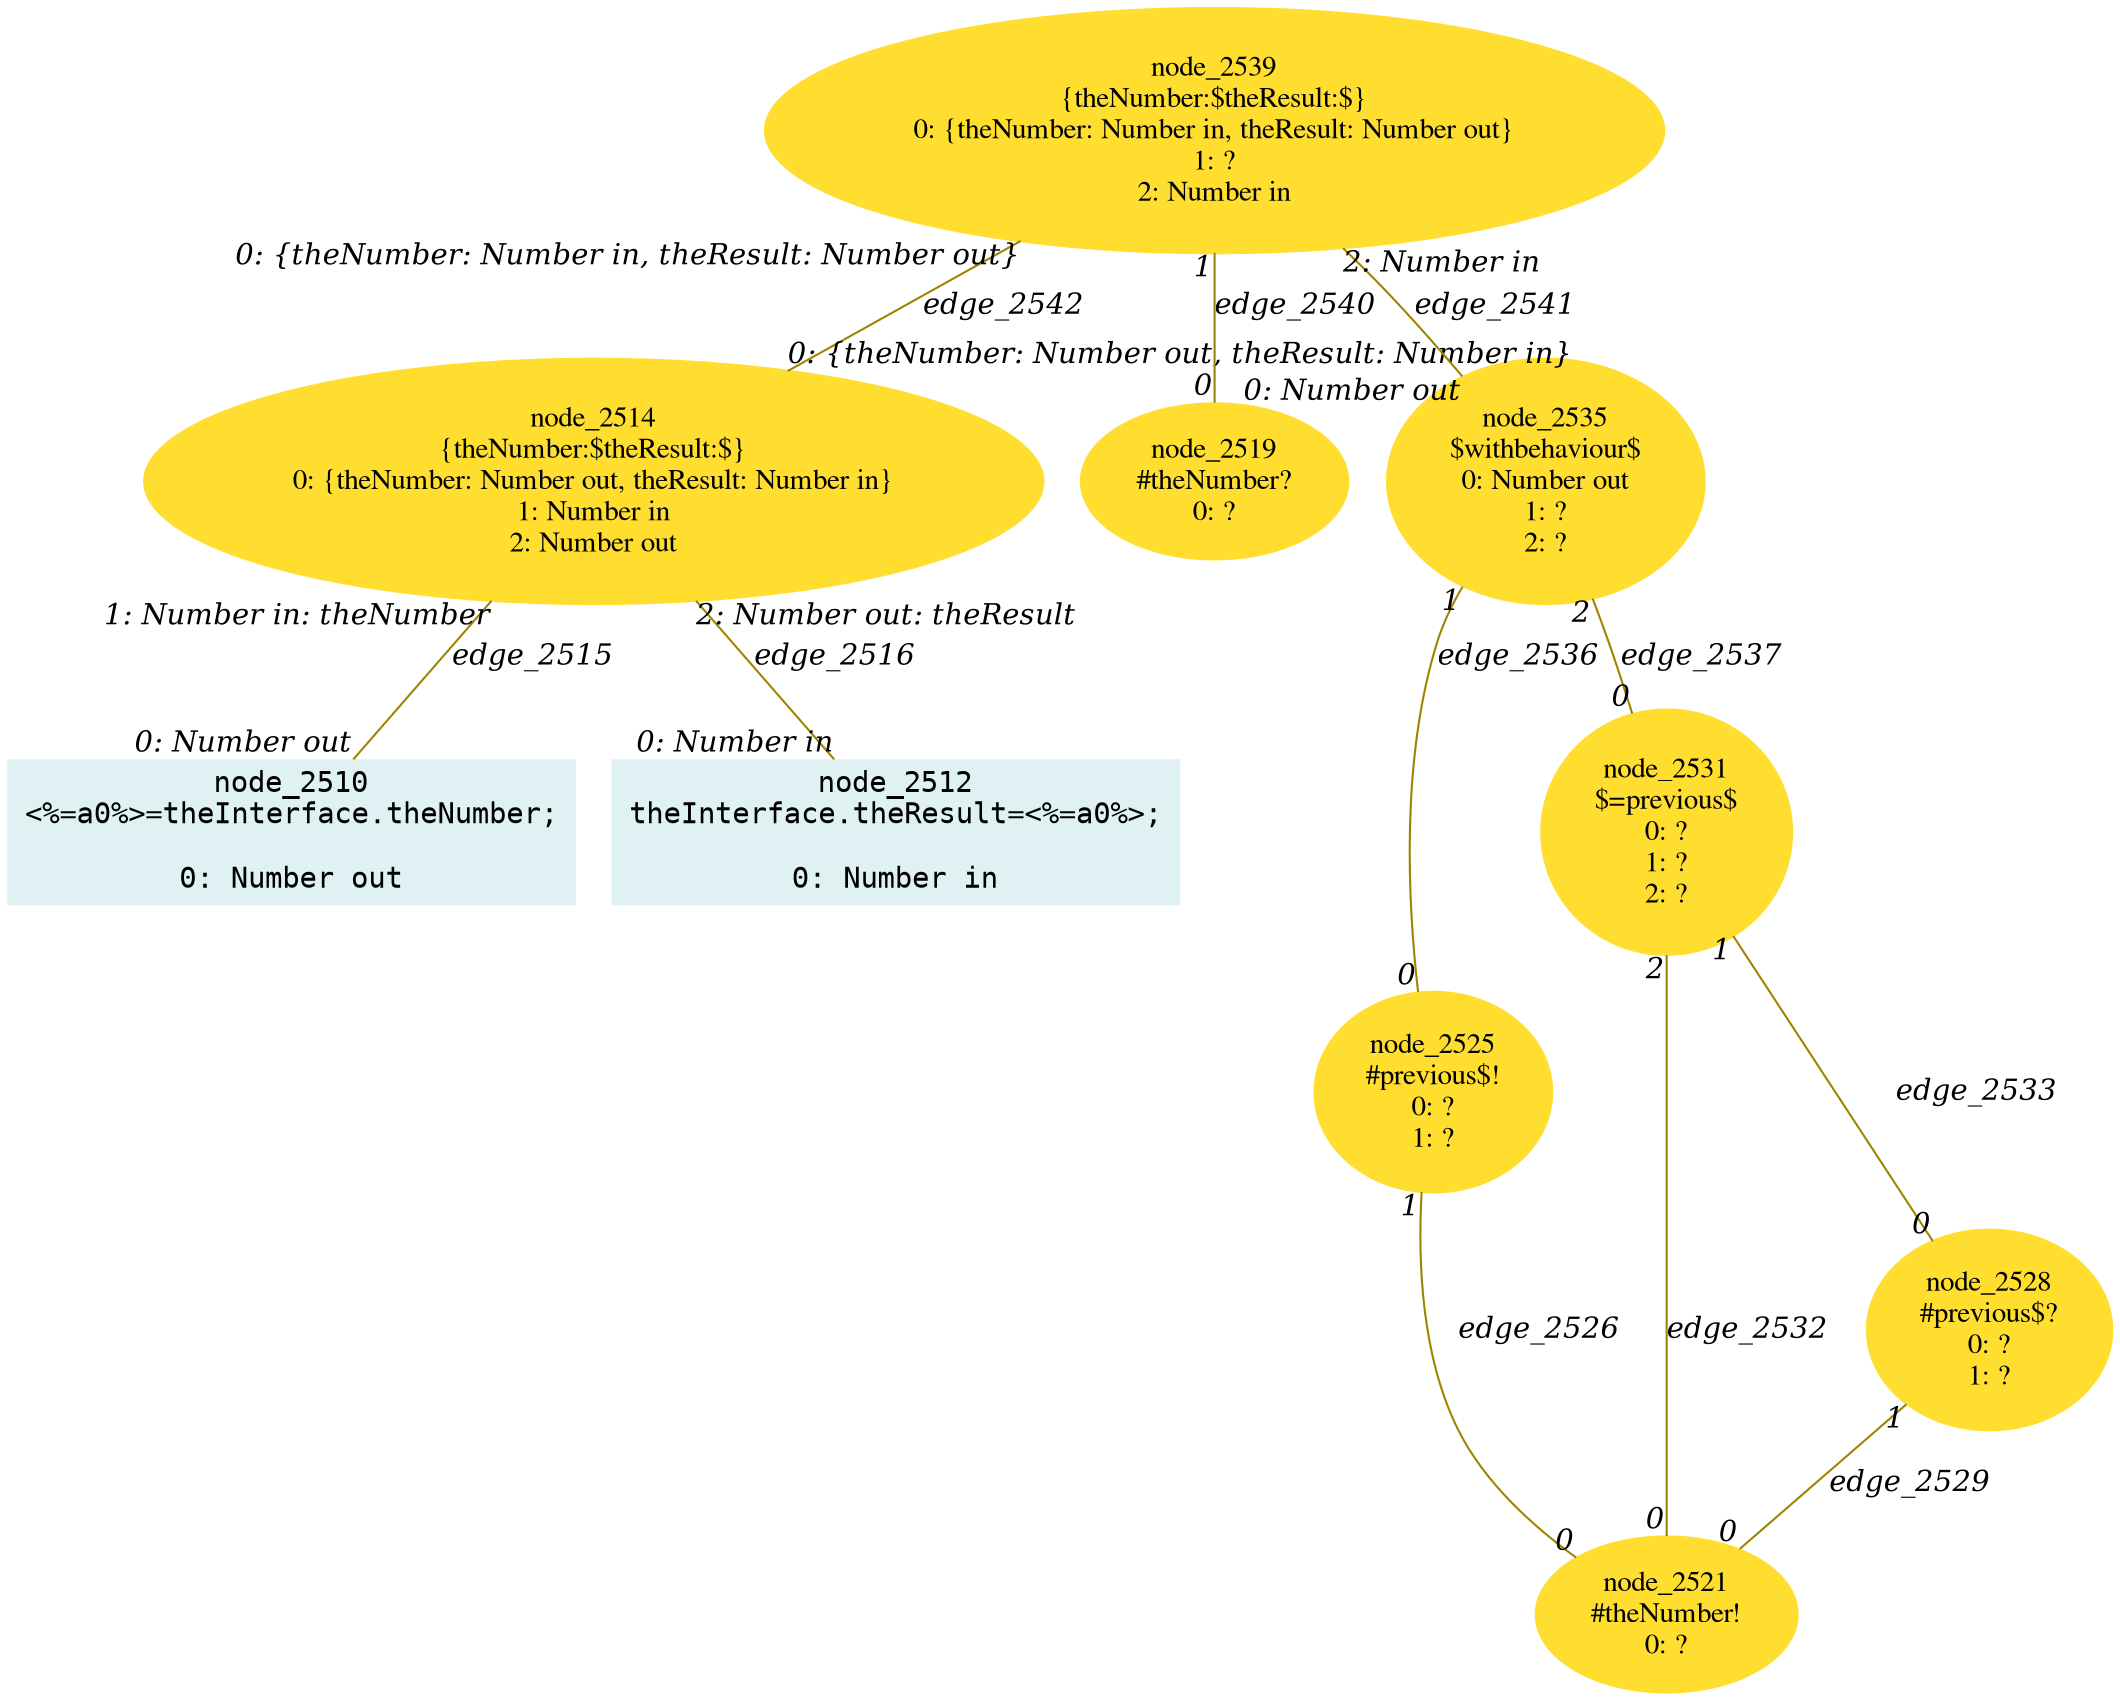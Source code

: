 digraph g{node_2510 [shape="box", style="filled", color="#dff1f2", fontname="Courier", label="node_2510
<%=a0%>=theInterface.theNumber;

0: Number out" ]
node_2512 [shape="box", style="filled", color="#dff1f2", fontname="Courier", label="node_2512
theInterface.theResult=<%=a0%>;

0: Number in" ]
node_2514 [shape="ellipse", style="filled", color="#ffde2f", fontname="Times", label="node_2514
{theNumber:$theResult:$}
0: {theNumber: Number out, theResult: Number in}
1: Number in
2: Number out" ]
node_2519 [shape="ellipse", style="filled", color="#ffde2f", fontname="Times", label="node_2519
#theNumber?
0: ?" ]
node_2521 [shape="ellipse", style="filled", color="#ffde2f", fontname="Times", label="node_2521
#theNumber!
0: ?" ]
node_2525 [shape="ellipse", style="filled", color="#ffde2f", fontname="Times", label="node_2525
#previous$!
0: ?
1: ?" ]
node_2528 [shape="ellipse", style="filled", color="#ffde2f", fontname="Times", label="node_2528
#previous$?
0: ?
1: ?" ]
node_2531 [shape="ellipse", style="filled", color="#ffde2f", fontname="Times", label="node_2531
$=previous$
0: ?
1: ?
2: ?" ]
node_2535 [shape="ellipse", style="filled", color="#ffde2f", fontname="Times", label="node_2535
$withbehaviour$
0: Number out
1: ?
2: ?" ]
node_2539 [shape="ellipse", style="filled", color="#ffde2f", fontname="Times", label="node_2539
{theNumber:$theResult:$}
0: {theNumber: Number in, theResult: Number out}
1: ?
2: Number in" ]
node_2514 -> node_2510 [dir=none, arrowHead=none, fontname="Times-Italic", arrowsize=1, color="#9d8400", label="edge_2515",  headlabel="0: Number out", taillabel="1: Number in: theNumber" ]
node_2514 -> node_2512 [dir=none, arrowHead=none, fontname="Times-Italic", arrowsize=1, color="#9d8400", label="edge_2516",  headlabel="0: Number in", taillabel="2: Number out: theResult" ]
node_2525 -> node_2521 [dir=none, arrowHead=none, fontname="Times-Italic", arrowsize=1, color="#9d8400", label="edge_2526",  headlabel="0", taillabel="1" ]
node_2528 -> node_2521 [dir=none, arrowHead=none, fontname="Times-Italic", arrowsize=1, color="#9d8400", label="edge_2529",  headlabel="0", taillabel="1" ]
node_2531 -> node_2521 [dir=none, arrowHead=none, fontname="Times-Italic", arrowsize=1, color="#9d8400", label="edge_2532",  headlabel="0", taillabel="2" ]
node_2531 -> node_2528 [dir=none, arrowHead=none, fontname="Times-Italic", arrowsize=1, color="#9d8400", label="edge_2533",  headlabel="0", taillabel="1" ]
node_2535 -> node_2525 [dir=none, arrowHead=none, fontname="Times-Italic", arrowsize=1, color="#9d8400", label="edge_2536",  headlabel="0", taillabel="1" ]
node_2535 -> node_2531 [dir=none, arrowHead=none, fontname="Times-Italic", arrowsize=1, color="#9d8400", label="edge_2537",  headlabel="0", taillabel="2" ]
node_2539 -> node_2519 [dir=none, arrowHead=none, fontname="Times-Italic", arrowsize=1, color="#9d8400", label="edge_2540",  headlabel="0", taillabel="1" ]
node_2539 -> node_2535 [dir=none, arrowHead=none, fontname="Times-Italic", arrowsize=1, color="#9d8400", label="edge_2541",  headlabel="0: Number out", taillabel="2: Number in" ]
node_2539 -> node_2514 [dir=none, arrowHead=none, fontname="Times-Italic", arrowsize=1, color="#9d8400", label="edge_2542",  headlabel="0: {theNumber: Number out, theResult: Number in}", taillabel="0: {theNumber: Number in, theResult: Number out}" ]
}